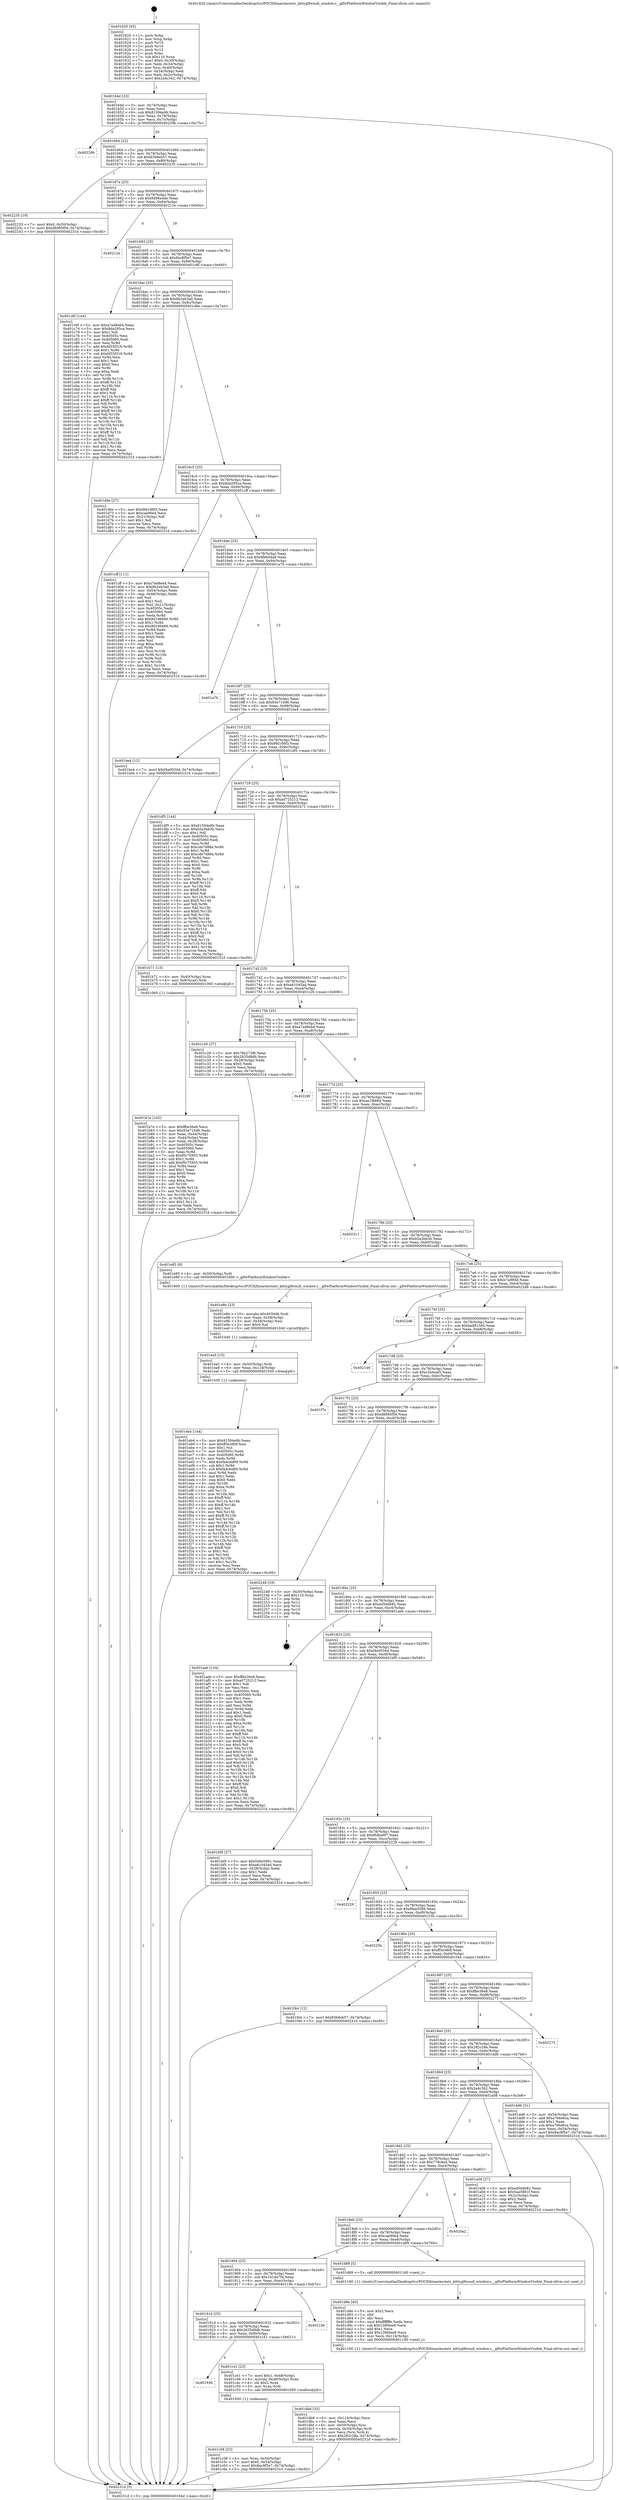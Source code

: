 digraph "0x401620" {
  label = "0x401620 (/mnt/c/Users/mathe/Desktop/tcc/POCII/binaries/extr_kittyglfwnull_window.c__glfwPlatformWindowVisible_Final-ollvm.out::main(0))"
  labelloc = "t"
  node[shape=record]

  Entry [label="",width=0.3,height=0.3,shape=circle,fillcolor=black,style=filled]
  "0x40164d" [label="{
     0x40164d [23]\l
     | [instrs]\l
     &nbsp;&nbsp;0x40164d \<+3\>: mov -0x74(%rbp),%eax\l
     &nbsp;&nbsp;0x401650 \<+2\>: mov %eax,%ecx\l
     &nbsp;&nbsp;0x401652 \<+6\>: sub $0x81594e9b,%ecx\l
     &nbsp;&nbsp;0x401658 \<+3\>: mov %eax,-0x78(%rbp)\l
     &nbsp;&nbsp;0x40165b \<+3\>: mov %ecx,-0x7c(%rbp)\l
     &nbsp;&nbsp;0x40165e \<+6\>: je 000000000040229b \<main+0xc7b\>\l
  }"]
  "0x40229b" [label="{
     0x40229b\l
  }", style=dashed]
  "0x401664" [label="{
     0x401664 [22]\l
     | [instrs]\l
     &nbsp;&nbsp;0x401664 \<+5\>: jmp 0000000000401669 \<main+0x49\>\l
     &nbsp;&nbsp;0x401669 \<+3\>: mov -0x78(%rbp),%eax\l
     &nbsp;&nbsp;0x40166c \<+5\>: sub $0x83b8eb57,%eax\l
     &nbsp;&nbsp;0x401671 \<+3\>: mov %eax,-0x80(%rbp)\l
     &nbsp;&nbsp;0x401674 \<+6\>: je 0000000000402235 \<main+0xc15\>\l
  }"]
  Exit [label="",width=0.3,height=0.3,shape=circle,fillcolor=black,style=filled,peripheries=2]
  "0x402235" [label="{
     0x402235 [19]\l
     | [instrs]\l
     &nbsp;&nbsp;0x402235 \<+7\>: movl $0x0,-0x30(%rbp)\l
     &nbsp;&nbsp;0x40223c \<+7\>: movl $0xd8085f56,-0x74(%rbp)\l
     &nbsp;&nbsp;0x402243 \<+5\>: jmp 000000000040231d \<main+0xcfd\>\l
  }"]
  "0x40167a" [label="{
     0x40167a [25]\l
     | [instrs]\l
     &nbsp;&nbsp;0x40167a \<+5\>: jmp 000000000040167f \<main+0x5f\>\l
     &nbsp;&nbsp;0x40167f \<+3\>: mov -0x78(%rbp),%eax\l
     &nbsp;&nbsp;0x401682 \<+5\>: sub $0x8498a4de,%eax\l
     &nbsp;&nbsp;0x401687 \<+6\>: mov %eax,-0x84(%rbp)\l
     &nbsp;&nbsp;0x40168d \<+6\>: je 000000000040212e \<main+0xb0e\>\l
  }"]
  "0x401eb4" [label="{
     0x401eb4 [144]\l
     | [instrs]\l
     &nbsp;&nbsp;0x401eb4 \<+5\>: mov $0x81594e9b,%eax\l
     &nbsp;&nbsp;0x401eb9 \<+5\>: mov $0xff3e380f,%esi\l
     &nbsp;&nbsp;0x401ebe \<+2\>: mov $0x1,%cl\l
     &nbsp;&nbsp;0x401ec0 \<+7\>: mov 0x40505c,%edx\l
     &nbsp;&nbsp;0x401ec7 \<+8\>: mov 0x405060,%r8d\l
     &nbsp;&nbsp;0x401ecf \<+3\>: mov %edx,%r9d\l
     &nbsp;&nbsp;0x401ed2 \<+7\>: add $0xfa4c6d69,%r9d\l
     &nbsp;&nbsp;0x401ed9 \<+4\>: sub $0x1,%r9d\l
     &nbsp;&nbsp;0x401edd \<+7\>: sub $0xfa4c6d69,%r9d\l
     &nbsp;&nbsp;0x401ee4 \<+4\>: imul %r9d,%edx\l
     &nbsp;&nbsp;0x401ee8 \<+3\>: and $0x1,%edx\l
     &nbsp;&nbsp;0x401eeb \<+3\>: cmp $0x0,%edx\l
     &nbsp;&nbsp;0x401eee \<+4\>: sete %r10b\l
     &nbsp;&nbsp;0x401ef2 \<+4\>: cmp $0xa,%r8d\l
     &nbsp;&nbsp;0x401ef6 \<+4\>: setl %r11b\l
     &nbsp;&nbsp;0x401efa \<+3\>: mov %r10b,%bl\l
     &nbsp;&nbsp;0x401efd \<+3\>: xor $0xff,%bl\l
     &nbsp;&nbsp;0x401f00 \<+3\>: mov %r11b,%r14b\l
     &nbsp;&nbsp;0x401f03 \<+4\>: xor $0xff,%r14b\l
     &nbsp;&nbsp;0x401f07 \<+3\>: xor $0x1,%cl\l
     &nbsp;&nbsp;0x401f0a \<+3\>: mov %bl,%r15b\l
     &nbsp;&nbsp;0x401f0d \<+4\>: and $0xff,%r15b\l
     &nbsp;&nbsp;0x401f11 \<+3\>: and %cl,%r10b\l
     &nbsp;&nbsp;0x401f14 \<+3\>: mov %r14b,%r12b\l
     &nbsp;&nbsp;0x401f17 \<+4\>: and $0xff,%r12b\l
     &nbsp;&nbsp;0x401f1b \<+3\>: and %cl,%r11b\l
     &nbsp;&nbsp;0x401f1e \<+3\>: or %r10b,%r15b\l
     &nbsp;&nbsp;0x401f21 \<+3\>: or %r11b,%r12b\l
     &nbsp;&nbsp;0x401f24 \<+3\>: xor %r12b,%r15b\l
     &nbsp;&nbsp;0x401f27 \<+3\>: or %r14b,%bl\l
     &nbsp;&nbsp;0x401f2a \<+3\>: xor $0xff,%bl\l
     &nbsp;&nbsp;0x401f2d \<+3\>: or $0x1,%cl\l
     &nbsp;&nbsp;0x401f30 \<+2\>: and %cl,%bl\l
     &nbsp;&nbsp;0x401f32 \<+3\>: or %bl,%r15b\l
     &nbsp;&nbsp;0x401f35 \<+4\>: test $0x1,%r15b\l
     &nbsp;&nbsp;0x401f39 \<+3\>: cmovne %esi,%eax\l
     &nbsp;&nbsp;0x401f3c \<+3\>: mov %eax,-0x74(%rbp)\l
     &nbsp;&nbsp;0x401f3f \<+5\>: jmp 000000000040231d \<main+0xcfd\>\l
  }"]
  "0x40212e" [label="{
     0x40212e\l
  }", style=dashed]
  "0x401693" [label="{
     0x401693 [25]\l
     | [instrs]\l
     &nbsp;&nbsp;0x401693 \<+5\>: jmp 0000000000401698 \<main+0x78\>\l
     &nbsp;&nbsp;0x401698 \<+3\>: mov -0x78(%rbp),%eax\l
     &nbsp;&nbsp;0x40169b \<+5\>: sub $0x8ac8f5e7,%eax\l
     &nbsp;&nbsp;0x4016a0 \<+6\>: mov %eax,-0x88(%rbp)\l
     &nbsp;&nbsp;0x4016a6 \<+6\>: je 0000000000401c6f \<main+0x64f\>\l
  }"]
  "0x401ea5" [label="{
     0x401ea5 [15]\l
     | [instrs]\l
     &nbsp;&nbsp;0x401ea5 \<+4\>: mov -0x50(%rbp),%rdi\l
     &nbsp;&nbsp;0x401ea9 \<+6\>: mov %eax,-0x118(%rbp)\l
     &nbsp;&nbsp;0x401eaf \<+5\>: call 0000000000401030 \<free@plt\>\l
     | [calls]\l
     &nbsp;&nbsp;0x401030 \{1\} (unknown)\l
  }"]
  "0x401c6f" [label="{
     0x401c6f [144]\l
     | [instrs]\l
     &nbsp;&nbsp;0x401c6f \<+5\>: mov $0xa7ed8eb4,%eax\l
     &nbsp;&nbsp;0x401c74 \<+5\>: mov $0x8da295ca,%ecx\l
     &nbsp;&nbsp;0x401c79 \<+2\>: mov $0x1,%dl\l
     &nbsp;&nbsp;0x401c7b \<+7\>: mov 0x40505c,%esi\l
     &nbsp;&nbsp;0x401c82 \<+7\>: mov 0x405060,%edi\l
     &nbsp;&nbsp;0x401c89 \<+3\>: mov %esi,%r8d\l
     &nbsp;&nbsp;0x401c8c \<+7\>: add $0xfd55f316,%r8d\l
     &nbsp;&nbsp;0x401c93 \<+4\>: sub $0x1,%r8d\l
     &nbsp;&nbsp;0x401c97 \<+7\>: sub $0xfd55f316,%r8d\l
     &nbsp;&nbsp;0x401c9e \<+4\>: imul %r8d,%esi\l
     &nbsp;&nbsp;0x401ca2 \<+3\>: and $0x1,%esi\l
     &nbsp;&nbsp;0x401ca5 \<+3\>: cmp $0x0,%esi\l
     &nbsp;&nbsp;0x401ca8 \<+4\>: sete %r9b\l
     &nbsp;&nbsp;0x401cac \<+3\>: cmp $0xa,%edi\l
     &nbsp;&nbsp;0x401caf \<+4\>: setl %r10b\l
     &nbsp;&nbsp;0x401cb3 \<+3\>: mov %r9b,%r11b\l
     &nbsp;&nbsp;0x401cb6 \<+4\>: xor $0xff,%r11b\l
     &nbsp;&nbsp;0x401cba \<+3\>: mov %r10b,%bl\l
     &nbsp;&nbsp;0x401cbd \<+3\>: xor $0xff,%bl\l
     &nbsp;&nbsp;0x401cc0 \<+3\>: xor $0x1,%dl\l
     &nbsp;&nbsp;0x401cc3 \<+3\>: mov %r11b,%r14b\l
     &nbsp;&nbsp;0x401cc6 \<+4\>: and $0xff,%r14b\l
     &nbsp;&nbsp;0x401cca \<+3\>: and %dl,%r9b\l
     &nbsp;&nbsp;0x401ccd \<+3\>: mov %bl,%r15b\l
     &nbsp;&nbsp;0x401cd0 \<+4\>: and $0xff,%r15b\l
     &nbsp;&nbsp;0x401cd4 \<+3\>: and %dl,%r10b\l
     &nbsp;&nbsp;0x401cd7 \<+3\>: or %r9b,%r14b\l
     &nbsp;&nbsp;0x401cda \<+3\>: or %r10b,%r15b\l
     &nbsp;&nbsp;0x401cdd \<+3\>: xor %r15b,%r14b\l
     &nbsp;&nbsp;0x401ce0 \<+3\>: or %bl,%r11b\l
     &nbsp;&nbsp;0x401ce3 \<+4\>: xor $0xff,%r11b\l
     &nbsp;&nbsp;0x401ce7 \<+3\>: or $0x1,%dl\l
     &nbsp;&nbsp;0x401cea \<+3\>: and %dl,%r11b\l
     &nbsp;&nbsp;0x401ced \<+3\>: or %r11b,%r14b\l
     &nbsp;&nbsp;0x401cf0 \<+4\>: test $0x1,%r14b\l
     &nbsp;&nbsp;0x401cf4 \<+3\>: cmovne %ecx,%eax\l
     &nbsp;&nbsp;0x401cf7 \<+3\>: mov %eax,-0x74(%rbp)\l
     &nbsp;&nbsp;0x401cfa \<+5\>: jmp 000000000040231d \<main+0xcfd\>\l
  }"]
  "0x4016ac" [label="{
     0x4016ac [25]\l
     | [instrs]\l
     &nbsp;&nbsp;0x4016ac \<+5\>: jmp 00000000004016b1 \<main+0x91\>\l
     &nbsp;&nbsp;0x4016b1 \<+3\>: mov -0x78(%rbp),%eax\l
     &nbsp;&nbsp;0x4016b4 \<+5\>: sub $0x8b2eb3a0,%eax\l
     &nbsp;&nbsp;0x4016b9 \<+6\>: mov %eax,-0x8c(%rbp)\l
     &nbsp;&nbsp;0x4016bf \<+6\>: je 0000000000401d6e \<main+0x74e\>\l
  }"]
  "0x401e8e" [label="{
     0x401e8e [23]\l
     | [instrs]\l
     &nbsp;&nbsp;0x401e8e \<+10\>: movabs $0x4030d6,%rdi\l
     &nbsp;&nbsp;0x401e98 \<+3\>: mov %eax,-0x58(%rbp)\l
     &nbsp;&nbsp;0x401e9b \<+3\>: mov -0x58(%rbp),%esi\l
     &nbsp;&nbsp;0x401e9e \<+2\>: mov $0x0,%al\l
     &nbsp;&nbsp;0x401ea0 \<+5\>: call 0000000000401040 \<printf@plt\>\l
     | [calls]\l
     &nbsp;&nbsp;0x401040 \{1\} (unknown)\l
  }"]
  "0x401d6e" [label="{
     0x401d6e [27]\l
     | [instrs]\l
     &nbsp;&nbsp;0x401d6e \<+5\>: mov $0x9fd189f3,%eax\l
     &nbsp;&nbsp;0x401d73 \<+5\>: mov $0xcae90e4,%ecx\l
     &nbsp;&nbsp;0x401d78 \<+3\>: mov -0x21(%rbp),%dl\l
     &nbsp;&nbsp;0x401d7b \<+3\>: test $0x1,%dl\l
     &nbsp;&nbsp;0x401d7e \<+3\>: cmovne %ecx,%eax\l
     &nbsp;&nbsp;0x401d81 \<+3\>: mov %eax,-0x74(%rbp)\l
     &nbsp;&nbsp;0x401d84 \<+5\>: jmp 000000000040231d \<main+0xcfd\>\l
  }"]
  "0x4016c5" [label="{
     0x4016c5 [25]\l
     | [instrs]\l
     &nbsp;&nbsp;0x4016c5 \<+5\>: jmp 00000000004016ca \<main+0xaa\>\l
     &nbsp;&nbsp;0x4016ca \<+3\>: mov -0x78(%rbp),%eax\l
     &nbsp;&nbsp;0x4016cd \<+5\>: sub $0x8da295ca,%eax\l
     &nbsp;&nbsp;0x4016d2 \<+6\>: mov %eax,-0x90(%rbp)\l
     &nbsp;&nbsp;0x4016d8 \<+6\>: je 0000000000401cff \<main+0x6df\>\l
  }"]
  "0x401db6" [label="{
     0x401db6 [32]\l
     | [instrs]\l
     &nbsp;&nbsp;0x401db6 \<+6\>: mov -0x114(%rbp),%ecx\l
     &nbsp;&nbsp;0x401dbc \<+3\>: imul %eax,%ecx\l
     &nbsp;&nbsp;0x401dbf \<+4\>: mov -0x50(%rbp),%rsi\l
     &nbsp;&nbsp;0x401dc3 \<+4\>: movslq -0x54(%rbp),%rdi\l
     &nbsp;&nbsp;0x401dc7 \<+3\>: mov %ecx,(%rsi,%rdi,4)\l
     &nbsp;&nbsp;0x401dca \<+7\>: movl $0x282c28e,-0x74(%rbp)\l
     &nbsp;&nbsp;0x401dd1 \<+5\>: jmp 000000000040231d \<main+0xcfd\>\l
  }"]
  "0x401cff" [label="{
     0x401cff [111]\l
     | [instrs]\l
     &nbsp;&nbsp;0x401cff \<+5\>: mov $0xa7ed8eb4,%eax\l
     &nbsp;&nbsp;0x401d04 \<+5\>: mov $0x8b2eb3a0,%ecx\l
     &nbsp;&nbsp;0x401d09 \<+3\>: mov -0x54(%rbp),%edx\l
     &nbsp;&nbsp;0x401d0c \<+3\>: cmp -0x48(%rbp),%edx\l
     &nbsp;&nbsp;0x401d0f \<+4\>: setl %sil\l
     &nbsp;&nbsp;0x401d13 \<+4\>: and $0x1,%sil\l
     &nbsp;&nbsp;0x401d17 \<+4\>: mov %sil,-0x21(%rbp)\l
     &nbsp;&nbsp;0x401d1b \<+7\>: mov 0x40505c,%edx\l
     &nbsp;&nbsp;0x401d22 \<+7\>: mov 0x405060,%edi\l
     &nbsp;&nbsp;0x401d29 \<+3\>: mov %edx,%r8d\l
     &nbsp;&nbsp;0x401d2c \<+7\>: add $0x9d196666,%r8d\l
     &nbsp;&nbsp;0x401d33 \<+4\>: sub $0x1,%r8d\l
     &nbsp;&nbsp;0x401d37 \<+7\>: sub $0x9d196666,%r8d\l
     &nbsp;&nbsp;0x401d3e \<+4\>: imul %r8d,%edx\l
     &nbsp;&nbsp;0x401d42 \<+3\>: and $0x1,%edx\l
     &nbsp;&nbsp;0x401d45 \<+3\>: cmp $0x0,%edx\l
     &nbsp;&nbsp;0x401d48 \<+4\>: sete %sil\l
     &nbsp;&nbsp;0x401d4c \<+3\>: cmp $0xa,%edi\l
     &nbsp;&nbsp;0x401d4f \<+4\>: setl %r9b\l
     &nbsp;&nbsp;0x401d53 \<+3\>: mov %sil,%r10b\l
     &nbsp;&nbsp;0x401d56 \<+3\>: and %r9b,%r10b\l
     &nbsp;&nbsp;0x401d59 \<+3\>: xor %r9b,%sil\l
     &nbsp;&nbsp;0x401d5c \<+3\>: or %sil,%r10b\l
     &nbsp;&nbsp;0x401d5f \<+4\>: test $0x1,%r10b\l
     &nbsp;&nbsp;0x401d63 \<+3\>: cmovne %ecx,%eax\l
     &nbsp;&nbsp;0x401d66 \<+3\>: mov %eax,-0x74(%rbp)\l
     &nbsp;&nbsp;0x401d69 \<+5\>: jmp 000000000040231d \<main+0xcfd\>\l
  }"]
  "0x4016de" [label="{
     0x4016de [25]\l
     | [instrs]\l
     &nbsp;&nbsp;0x4016de \<+5\>: jmp 00000000004016e3 \<main+0xc3\>\l
     &nbsp;&nbsp;0x4016e3 \<+3\>: mov -0x78(%rbp),%eax\l
     &nbsp;&nbsp;0x4016e6 \<+5\>: sub $0x8fb6d4a9,%eax\l
     &nbsp;&nbsp;0x4016eb \<+6\>: mov %eax,-0x94(%rbp)\l
     &nbsp;&nbsp;0x4016f1 \<+6\>: je 0000000000401a7b \<main+0x45b\>\l
  }"]
  "0x401d8e" [label="{
     0x401d8e [40]\l
     | [instrs]\l
     &nbsp;&nbsp;0x401d8e \<+5\>: mov $0x2,%ecx\l
     &nbsp;&nbsp;0x401d93 \<+1\>: cltd\l
     &nbsp;&nbsp;0x401d94 \<+2\>: idiv %ecx\l
     &nbsp;&nbsp;0x401d96 \<+6\>: imul $0xfffffffe,%edx,%ecx\l
     &nbsp;&nbsp;0x401d9c \<+6\>: sub $0x138f4ee9,%ecx\l
     &nbsp;&nbsp;0x401da2 \<+3\>: add $0x1,%ecx\l
     &nbsp;&nbsp;0x401da5 \<+6\>: add $0x138f4ee9,%ecx\l
     &nbsp;&nbsp;0x401dab \<+6\>: mov %ecx,-0x114(%rbp)\l
     &nbsp;&nbsp;0x401db1 \<+5\>: call 0000000000401160 \<next_i\>\l
     | [calls]\l
     &nbsp;&nbsp;0x401160 \{1\} (/mnt/c/Users/mathe/Desktop/tcc/POCII/binaries/extr_kittyglfwnull_window.c__glfwPlatformWindowVisible_Final-ollvm.out::next_i)\l
  }"]
  "0x401a7b" [label="{
     0x401a7b\l
  }", style=dashed]
  "0x4016f7" [label="{
     0x4016f7 [25]\l
     | [instrs]\l
     &nbsp;&nbsp;0x4016f7 \<+5\>: jmp 00000000004016fc \<main+0xdc\>\l
     &nbsp;&nbsp;0x4016fc \<+3\>: mov -0x78(%rbp),%eax\l
     &nbsp;&nbsp;0x4016ff \<+5\>: sub $0x93e710d6,%eax\l
     &nbsp;&nbsp;0x401704 \<+6\>: mov %eax,-0x98(%rbp)\l
     &nbsp;&nbsp;0x40170a \<+6\>: je 0000000000401be4 \<main+0x5c4\>\l
  }"]
  "0x401c58" [label="{
     0x401c58 [23]\l
     | [instrs]\l
     &nbsp;&nbsp;0x401c58 \<+4\>: mov %rax,-0x50(%rbp)\l
     &nbsp;&nbsp;0x401c5c \<+7\>: movl $0x0,-0x54(%rbp)\l
     &nbsp;&nbsp;0x401c63 \<+7\>: movl $0x8ac8f5e7,-0x74(%rbp)\l
     &nbsp;&nbsp;0x401c6a \<+5\>: jmp 000000000040231d \<main+0xcfd\>\l
  }"]
  "0x401be4" [label="{
     0x401be4 [12]\l
     | [instrs]\l
     &nbsp;&nbsp;0x401be4 \<+7\>: movl $0xf4a0034d,-0x74(%rbp)\l
     &nbsp;&nbsp;0x401beb \<+5\>: jmp 000000000040231d \<main+0xcfd\>\l
  }"]
  "0x401710" [label="{
     0x401710 [25]\l
     | [instrs]\l
     &nbsp;&nbsp;0x401710 \<+5\>: jmp 0000000000401715 \<main+0xf5\>\l
     &nbsp;&nbsp;0x401715 \<+3\>: mov -0x78(%rbp),%eax\l
     &nbsp;&nbsp;0x401718 \<+5\>: sub $0x9fd189f3,%eax\l
     &nbsp;&nbsp;0x40171d \<+6\>: mov %eax,-0x9c(%rbp)\l
     &nbsp;&nbsp;0x401723 \<+6\>: je 0000000000401df5 \<main+0x7d5\>\l
  }"]
  "0x401936" [label="{
     0x401936\l
  }", style=dashed]
  "0x401df5" [label="{
     0x401df5 [144]\l
     | [instrs]\l
     &nbsp;&nbsp;0x401df5 \<+5\>: mov $0x81594e9b,%eax\l
     &nbsp;&nbsp;0x401dfa \<+5\>: mov $0xb5a3bb3b,%ecx\l
     &nbsp;&nbsp;0x401dff \<+2\>: mov $0x1,%dl\l
     &nbsp;&nbsp;0x401e01 \<+7\>: mov 0x40505c,%esi\l
     &nbsp;&nbsp;0x401e08 \<+7\>: mov 0x405060,%edi\l
     &nbsp;&nbsp;0x401e0f \<+3\>: mov %esi,%r8d\l
     &nbsp;&nbsp;0x401e12 \<+7\>: sub $0xcde7d88a,%r8d\l
     &nbsp;&nbsp;0x401e19 \<+4\>: sub $0x1,%r8d\l
     &nbsp;&nbsp;0x401e1d \<+7\>: add $0xcde7d88a,%r8d\l
     &nbsp;&nbsp;0x401e24 \<+4\>: imul %r8d,%esi\l
     &nbsp;&nbsp;0x401e28 \<+3\>: and $0x1,%esi\l
     &nbsp;&nbsp;0x401e2b \<+3\>: cmp $0x0,%esi\l
     &nbsp;&nbsp;0x401e2e \<+4\>: sete %r9b\l
     &nbsp;&nbsp;0x401e32 \<+3\>: cmp $0xa,%edi\l
     &nbsp;&nbsp;0x401e35 \<+4\>: setl %r10b\l
     &nbsp;&nbsp;0x401e39 \<+3\>: mov %r9b,%r11b\l
     &nbsp;&nbsp;0x401e3c \<+4\>: xor $0xff,%r11b\l
     &nbsp;&nbsp;0x401e40 \<+3\>: mov %r10b,%bl\l
     &nbsp;&nbsp;0x401e43 \<+3\>: xor $0xff,%bl\l
     &nbsp;&nbsp;0x401e46 \<+3\>: xor $0x0,%dl\l
     &nbsp;&nbsp;0x401e49 \<+3\>: mov %r11b,%r14b\l
     &nbsp;&nbsp;0x401e4c \<+4\>: and $0x0,%r14b\l
     &nbsp;&nbsp;0x401e50 \<+3\>: and %dl,%r9b\l
     &nbsp;&nbsp;0x401e53 \<+3\>: mov %bl,%r15b\l
     &nbsp;&nbsp;0x401e56 \<+4\>: and $0x0,%r15b\l
     &nbsp;&nbsp;0x401e5a \<+3\>: and %dl,%r10b\l
     &nbsp;&nbsp;0x401e5d \<+3\>: or %r9b,%r14b\l
     &nbsp;&nbsp;0x401e60 \<+3\>: or %r10b,%r15b\l
     &nbsp;&nbsp;0x401e63 \<+3\>: xor %r15b,%r14b\l
     &nbsp;&nbsp;0x401e66 \<+3\>: or %bl,%r11b\l
     &nbsp;&nbsp;0x401e69 \<+4\>: xor $0xff,%r11b\l
     &nbsp;&nbsp;0x401e6d \<+3\>: or $0x0,%dl\l
     &nbsp;&nbsp;0x401e70 \<+3\>: and %dl,%r11b\l
     &nbsp;&nbsp;0x401e73 \<+3\>: or %r11b,%r14b\l
     &nbsp;&nbsp;0x401e76 \<+4\>: test $0x1,%r14b\l
     &nbsp;&nbsp;0x401e7a \<+3\>: cmovne %ecx,%eax\l
     &nbsp;&nbsp;0x401e7d \<+3\>: mov %eax,-0x74(%rbp)\l
     &nbsp;&nbsp;0x401e80 \<+5\>: jmp 000000000040231d \<main+0xcfd\>\l
  }"]
  "0x401729" [label="{
     0x401729 [25]\l
     | [instrs]\l
     &nbsp;&nbsp;0x401729 \<+5\>: jmp 000000000040172e \<main+0x10e\>\l
     &nbsp;&nbsp;0x40172e \<+3\>: mov -0x78(%rbp),%eax\l
     &nbsp;&nbsp;0x401731 \<+5\>: sub $0xa0725212,%eax\l
     &nbsp;&nbsp;0x401736 \<+6\>: mov %eax,-0xa0(%rbp)\l
     &nbsp;&nbsp;0x40173c \<+6\>: je 0000000000401b71 \<main+0x551\>\l
  }"]
  "0x401c41" [label="{
     0x401c41 [23]\l
     | [instrs]\l
     &nbsp;&nbsp;0x401c41 \<+7\>: movl $0x1,-0x48(%rbp)\l
     &nbsp;&nbsp;0x401c48 \<+4\>: movslq -0x48(%rbp),%rax\l
     &nbsp;&nbsp;0x401c4c \<+4\>: shl $0x2,%rax\l
     &nbsp;&nbsp;0x401c50 \<+3\>: mov %rax,%rdi\l
     &nbsp;&nbsp;0x401c53 \<+5\>: call 0000000000401050 \<malloc@plt\>\l
     | [calls]\l
     &nbsp;&nbsp;0x401050 \{1\} (unknown)\l
  }"]
  "0x401b71" [label="{
     0x401b71 [13]\l
     | [instrs]\l
     &nbsp;&nbsp;0x401b71 \<+4\>: mov -0x40(%rbp),%rax\l
     &nbsp;&nbsp;0x401b75 \<+4\>: mov 0x8(%rax),%rdi\l
     &nbsp;&nbsp;0x401b79 \<+5\>: call 0000000000401060 \<atoi@plt\>\l
     | [calls]\l
     &nbsp;&nbsp;0x401060 \{1\} (unknown)\l
  }"]
  "0x401742" [label="{
     0x401742 [25]\l
     | [instrs]\l
     &nbsp;&nbsp;0x401742 \<+5\>: jmp 0000000000401747 \<main+0x127\>\l
     &nbsp;&nbsp;0x401747 \<+3\>: mov -0x78(%rbp),%eax\l
     &nbsp;&nbsp;0x40174a \<+5\>: sub $0xa61045ad,%eax\l
     &nbsp;&nbsp;0x40174f \<+6\>: mov %eax,-0xa4(%rbp)\l
     &nbsp;&nbsp;0x401755 \<+6\>: je 0000000000401c26 \<main+0x606\>\l
  }"]
  "0x40191d" [label="{
     0x40191d [25]\l
     | [instrs]\l
     &nbsp;&nbsp;0x40191d \<+5\>: jmp 0000000000401922 \<main+0x302\>\l
     &nbsp;&nbsp;0x401922 \<+3\>: mov -0x78(%rbp),%eax\l
     &nbsp;&nbsp;0x401925 \<+5\>: sub $0x2835d8db,%eax\l
     &nbsp;&nbsp;0x40192a \<+6\>: mov %eax,-0xf0(%rbp)\l
     &nbsp;&nbsp;0x401930 \<+6\>: je 0000000000401c41 \<main+0x621\>\l
  }"]
  "0x401c26" [label="{
     0x401c26 [27]\l
     | [instrs]\l
     &nbsp;&nbsp;0x401c26 \<+5\>: mov $0x78b273f6,%eax\l
     &nbsp;&nbsp;0x401c2b \<+5\>: mov $0x2835d8db,%ecx\l
     &nbsp;&nbsp;0x401c30 \<+3\>: mov -0x28(%rbp),%edx\l
     &nbsp;&nbsp;0x401c33 \<+3\>: cmp $0x0,%edx\l
     &nbsp;&nbsp;0x401c36 \<+3\>: cmove %ecx,%eax\l
     &nbsp;&nbsp;0x401c39 \<+3\>: mov %eax,-0x74(%rbp)\l
     &nbsp;&nbsp;0x401c3c \<+5\>: jmp 000000000040231d \<main+0xcfd\>\l
  }"]
  "0x40175b" [label="{
     0x40175b [25]\l
     | [instrs]\l
     &nbsp;&nbsp;0x40175b \<+5\>: jmp 0000000000401760 \<main+0x140\>\l
     &nbsp;&nbsp;0x401760 \<+3\>: mov -0x78(%rbp),%eax\l
     &nbsp;&nbsp;0x401763 \<+5\>: sub $0xa7ed8eb4,%eax\l
     &nbsp;&nbsp;0x401768 \<+6\>: mov %eax,-0xa8(%rbp)\l
     &nbsp;&nbsp;0x40176e \<+6\>: je 000000000040228f \<main+0xc6f\>\l
  }"]
  "0x40219e" [label="{
     0x40219e\l
  }", style=dashed]
  "0x40228f" [label="{
     0x40228f\l
  }", style=dashed]
  "0x401774" [label="{
     0x401774 [25]\l
     | [instrs]\l
     &nbsp;&nbsp;0x401774 \<+5\>: jmp 0000000000401779 \<main+0x159\>\l
     &nbsp;&nbsp;0x401779 \<+3\>: mov -0x78(%rbp),%eax\l
     &nbsp;&nbsp;0x40177c \<+5\>: sub $0xae1f8664,%eax\l
     &nbsp;&nbsp;0x401781 \<+6\>: mov %eax,-0xac(%rbp)\l
     &nbsp;&nbsp;0x401787 \<+6\>: je 0000000000402311 \<main+0xcf1\>\l
  }"]
  "0x401904" [label="{
     0x401904 [25]\l
     | [instrs]\l
     &nbsp;&nbsp;0x401904 \<+5\>: jmp 0000000000401909 \<main+0x2e9\>\l
     &nbsp;&nbsp;0x401909 \<+3\>: mov -0x78(%rbp),%eax\l
     &nbsp;&nbsp;0x40190c \<+5\>: sub $0x1b1de7f4,%eax\l
     &nbsp;&nbsp;0x401911 \<+6\>: mov %eax,-0xec(%rbp)\l
     &nbsp;&nbsp;0x401917 \<+6\>: je 000000000040219e \<main+0xb7e\>\l
  }"]
  "0x402311" [label="{
     0x402311\l
  }", style=dashed]
  "0x40178d" [label="{
     0x40178d [25]\l
     | [instrs]\l
     &nbsp;&nbsp;0x40178d \<+5\>: jmp 0000000000401792 \<main+0x172\>\l
     &nbsp;&nbsp;0x401792 \<+3\>: mov -0x78(%rbp),%eax\l
     &nbsp;&nbsp;0x401795 \<+5\>: sub $0xb5a3bb3b,%eax\l
     &nbsp;&nbsp;0x40179a \<+6\>: mov %eax,-0xb0(%rbp)\l
     &nbsp;&nbsp;0x4017a0 \<+6\>: je 0000000000401e85 \<main+0x865\>\l
  }"]
  "0x401d89" [label="{
     0x401d89 [5]\l
     | [instrs]\l
     &nbsp;&nbsp;0x401d89 \<+5\>: call 0000000000401160 \<next_i\>\l
     | [calls]\l
     &nbsp;&nbsp;0x401160 \{1\} (/mnt/c/Users/mathe/Desktop/tcc/POCII/binaries/extr_kittyglfwnull_window.c__glfwPlatformWindowVisible_Final-ollvm.out::next_i)\l
  }"]
  "0x401e85" [label="{
     0x401e85 [9]\l
     | [instrs]\l
     &nbsp;&nbsp;0x401e85 \<+4\>: mov -0x50(%rbp),%rdi\l
     &nbsp;&nbsp;0x401e89 \<+5\>: call 0000000000401600 \<_glfwPlatformWindowVisible\>\l
     | [calls]\l
     &nbsp;&nbsp;0x401600 \{1\} (/mnt/c/Users/mathe/Desktop/tcc/POCII/binaries/extr_kittyglfwnull_window.c__glfwPlatformWindowVisible_Final-ollvm.out::_glfwPlatformWindowVisible)\l
  }"]
  "0x4017a6" [label="{
     0x4017a6 [25]\l
     | [instrs]\l
     &nbsp;&nbsp;0x4017a6 \<+5\>: jmp 00000000004017ab \<main+0x18b\>\l
     &nbsp;&nbsp;0x4017ab \<+3\>: mov -0x78(%rbp),%eax\l
     &nbsp;&nbsp;0x4017ae \<+5\>: sub $0xb7af9f4d,%eax\l
     &nbsp;&nbsp;0x4017b3 \<+6\>: mov %eax,-0xb4(%rbp)\l
     &nbsp;&nbsp;0x4017b9 \<+6\>: je 00000000004022d6 \<main+0xcb6\>\l
  }"]
  "0x4018eb" [label="{
     0x4018eb [25]\l
     | [instrs]\l
     &nbsp;&nbsp;0x4018eb \<+5\>: jmp 00000000004018f0 \<main+0x2d0\>\l
     &nbsp;&nbsp;0x4018f0 \<+3\>: mov -0x78(%rbp),%eax\l
     &nbsp;&nbsp;0x4018f3 \<+5\>: sub $0xcae90e4,%eax\l
     &nbsp;&nbsp;0x4018f8 \<+6\>: mov %eax,-0xe8(%rbp)\l
     &nbsp;&nbsp;0x4018fe \<+6\>: je 0000000000401d89 \<main+0x769\>\l
  }"]
  "0x4022d6" [label="{
     0x4022d6\l
  }", style=dashed]
  "0x4017bf" [label="{
     0x4017bf [25]\l
     | [instrs]\l
     &nbsp;&nbsp;0x4017bf \<+5\>: jmp 00000000004017c4 \<main+0x1a4\>\l
     &nbsp;&nbsp;0x4017c4 \<+3\>: mov -0x78(%rbp),%eax\l
     &nbsp;&nbsp;0x4017c7 \<+5\>: sub $0xba4813d4,%eax\l
     &nbsp;&nbsp;0x4017cc \<+6\>: mov %eax,-0xb8(%rbp)\l
     &nbsp;&nbsp;0x4017d2 \<+6\>: je 0000000000402146 \<main+0xb26\>\l
  }"]
  "0x4020a2" [label="{
     0x4020a2\l
  }", style=dashed]
  "0x402146" [label="{
     0x402146\l
  }", style=dashed]
  "0x4017d8" [label="{
     0x4017d8 [25]\l
     | [instrs]\l
     &nbsp;&nbsp;0x4017d8 \<+5\>: jmp 00000000004017dd \<main+0x1bd\>\l
     &nbsp;&nbsp;0x4017dd \<+3\>: mov -0x78(%rbp),%eax\l
     &nbsp;&nbsp;0x4017e0 \<+5\>: sub $0xc344eaf2,%eax\l
     &nbsp;&nbsp;0x4017e5 \<+6\>: mov %eax,-0xbc(%rbp)\l
     &nbsp;&nbsp;0x4017eb \<+6\>: je 0000000000401f7e \<main+0x95e\>\l
  }"]
  "0x401b7e" [label="{
     0x401b7e [102]\l
     | [instrs]\l
     &nbsp;&nbsp;0x401b7e \<+5\>: mov $0xffbe36e8,%ecx\l
     &nbsp;&nbsp;0x401b83 \<+5\>: mov $0x93e710d6,%edx\l
     &nbsp;&nbsp;0x401b88 \<+3\>: mov %eax,-0x44(%rbp)\l
     &nbsp;&nbsp;0x401b8b \<+3\>: mov -0x44(%rbp),%eax\l
     &nbsp;&nbsp;0x401b8e \<+3\>: mov %eax,-0x28(%rbp)\l
     &nbsp;&nbsp;0x401b91 \<+7\>: mov 0x40505c,%eax\l
     &nbsp;&nbsp;0x401b98 \<+7\>: mov 0x405060,%esi\l
     &nbsp;&nbsp;0x401b9f \<+3\>: mov %eax,%r8d\l
     &nbsp;&nbsp;0x401ba2 \<+7\>: sub $0xf0c75955,%r8d\l
     &nbsp;&nbsp;0x401ba9 \<+4\>: sub $0x1,%r8d\l
     &nbsp;&nbsp;0x401bad \<+7\>: add $0xf0c75955,%r8d\l
     &nbsp;&nbsp;0x401bb4 \<+4\>: imul %r8d,%eax\l
     &nbsp;&nbsp;0x401bb8 \<+3\>: and $0x1,%eax\l
     &nbsp;&nbsp;0x401bbb \<+3\>: cmp $0x0,%eax\l
     &nbsp;&nbsp;0x401bbe \<+4\>: sete %r9b\l
     &nbsp;&nbsp;0x401bc2 \<+3\>: cmp $0xa,%esi\l
     &nbsp;&nbsp;0x401bc5 \<+4\>: setl %r10b\l
     &nbsp;&nbsp;0x401bc9 \<+3\>: mov %r9b,%r11b\l
     &nbsp;&nbsp;0x401bcc \<+3\>: and %r10b,%r11b\l
     &nbsp;&nbsp;0x401bcf \<+3\>: xor %r10b,%r9b\l
     &nbsp;&nbsp;0x401bd2 \<+3\>: or %r9b,%r11b\l
     &nbsp;&nbsp;0x401bd5 \<+4\>: test $0x1,%r11b\l
     &nbsp;&nbsp;0x401bd9 \<+3\>: cmovne %edx,%ecx\l
     &nbsp;&nbsp;0x401bdc \<+3\>: mov %ecx,-0x74(%rbp)\l
     &nbsp;&nbsp;0x401bdf \<+5\>: jmp 000000000040231d \<main+0xcfd\>\l
  }"]
  "0x401f7e" [label="{
     0x401f7e\l
  }", style=dashed]
  "0x4017f1" [label="{
     0x4017f1 [25]\l
     | [instrs]\l
     &nbsp;&nbsp;0x4017f1 \<+5\>: jmp 00000000004017f6 \<main+0x1d6\>\l
     &nbsp;&nbsp;0x4017f6 \<+3\>: mov -0x78(%rbp),%eax\l
     &nbsp;&nbsp;0x4017f9 \<+5\>: sub $0xd8085f56,%eax\l
     &nbsp;&nbsp;0x4017fe \<+6\>: mov %eax,-0xc0(%rbp)\l
     &nbsp;&nbsp;0x401804 \<+6\>: je 0000000000402248 \<main+0xc28\>\l
  }"]
  "0x401620" [label="{
     0x401620 [45]\l
     | [instrs]\l
     &nbsp;&nbsp;0x401620 \<+1\>: push %rbp\l
     &nbsp;&nbsp;0x401621 \<+3\>: mov %rsp,%rbp\l
     &nbsp;&nbsp;0x401624 \<+2\>: push %r15\l
     &nbsp;&nbsp;0x401626 \<+2\>: push %r14\l
     &nbsp;&nbsp;0x401628 \<+2\>: push %r12\l
     &nbsp;&nbsp;0x40162a \<+1\>: push %rbx\l
     &nbsp;&nbsp;0x40162b \<+7\>: sub $0x110,%rsp\l
     &nbsp;&nbsp;0x401632 \<+7\>: movl $0x0,-0x30(%rbp)\l
     &nbsp;&nbsp;0x401639 \<+3\>: mov %edi,-0x34(%rbp)\l
     &nbsp;&nbsp;0x40163c \<+4\>: mov %rsi,-0x40(%rbp)\l
     &nbsp;&nbsp;0x401640 \<+3\>: mov -0x34(%rbp),%edi\l
     &nbsp;&nbsp;0x401643 \<+3\>: mov %edi,-0x2c(%rbp)\l
     &nbsp;&nbsp;0x401646 \<+7\>: movl $0x2a4c342,-0x74(%rbp)\l
  }"]
  "0x402248" [label="{
     0x402248 [19]\l
     | [instrs]\l
     &nbsp;&nbsp;0x402248 \<+3\>: mov -0x30(%rbp),%eax\l
     &nbsp;&nbsp;0x40224b \<+7\>: add $0x110,%rsp\l
     &nbsp;&nbsp;0x402252 \<+1\>: pop %rbx\l
     &nbsp;&nbsp;0x402253 \<+2\>: pop %r12\l
     &nbsp;&nbsp;0x402255 \<+2\>: pop %r14\l
     &nbsp;&nbsp;0x402257 \<+2\>: pop %r15\l
     &nbsp;&nbsp;0x402259 \<+1\>: pop %rbp\l
     &nbsp;&nbsp;0x40225a \<+1\>: ret\l
  }"]
  "0x40180a" [label="{
     0x40180a [25]\l
     | [instrs]\l
     &nbsp;&nbsp;0x40180a \<+5\>: jmp 000000000040180f \<main+0x1ef\>\l
     &nbsp;&nbsp;0x40180f \<+3\>: mov -0x78(%rbp),%eax\l
     &nbsp;&nbsp;0x401812 \<+5\>: sub $0xed5ddb82,%eax\l
     &nbsp;&nbsp;0x401817 \<+6\>: mov %eax,-0xc4(%rbp)\l
     &nbsp;&nbsp;0x40181d \<+6\>: je 0000000000401aeb \<main+0x4cb\>\l
  }"]
  "0x40231d" [label="{
     0x40231d [5]\l
     | [instrs]\l
     &nbsp;&nbsp;0x40231d \<+5\>: jmp 000000000040164d \<main+0x2d\>\l
  }"]
  "0x401aeb" [label="{
     0x401aeb [134]\l
     | [instrs]\l
     &nbsp;&nbsp;0x401aeb \<+5\>: mov $0xffbe36e8,%eax\l
     &nbsp;&nbsp;0x401af0 \<+5\>: mov $0xa0725212,%ecx\l
     &nbsp;&nbsp;0x401af5 \<+2\>: mov $0x1,%dl\l
     &nbsp;&nbsp;0x401af7 \<+2\>: xor %esi,%esi\l
     &nbsp;&nbsp;0x401af9 \<+7\>: mov 0x40505c,%edi\l
     &nbsp;&nbsp;0x401b00 \<+8\>: mov 0x405060,%r8d\l
     &nbsp;&nbsp;0x401b08 \<+3\>: sub $0x1,%esi\l
     &nbsp;&nbsp;0x401b0b \<+3\>: mov %edi,%r9d\l
     &nbsp;&nbsp;0x401b0e \<+3\>: add %esi,%r9d\l
     &nbsp;&nbsp;0x401b11 \<+4\>: imul %r9d,%edi\l
     &nbsp;&nbsp;0x401b15 \<+3\>: and $0x1,%edi\l
     &nbsp;&nbsp;0x401b18 \<+3\>: cmp $0x0,%edi\l
     &nbsp;&nbsp;0x401b1b \<+4\>: sete %r10b\l
     &nbsp;&nbsp;0x401b1f \<+4\>: cmp $0xa,%r8d\l
     &nbsp;&nbsp;0x401b23 \<+4\>: setl %r11b\l
     &nbsp;&nbsp;0x401b27 \<+3\>: mov %r10b,%bl\l
     &nbsp;&nbsp;0x401b2a \<+3\>: xor $0xff,%bl\l
     &nbsp;&nbsp;0x401b2d \<+3\>: mov %r11b,%r14b\l
     &nbsp;&nbsp;0x401b30 \<+4\>: xor $0xff,%r14b\l
     &nbsp;&nbsp;0x401b34 \<+3\>: xor $0x0,%dl\l
     &nbsp;&nbsp;0x401b37 \<+3\>: mov %bl,%r15b\l
     &nbsp;&nbsp;0x401b3a \<+4\>: and $0x0,%r15b\l
     &nbsp;&nbsp;0x401b3e \<+3\>: and %dl,%r10b\l
     &nbsp;&nbsp;0x401b41 \<+3\>: mov %r14b,%r12b\l
     &nbsp;&nbsp;0x401b44 \<+4\>: and $0x0,%r12b\l
     &nbsp;&nbsp;0x401b48 \<+3\>: and %dl,%r11b\l
     &nbsp;&nbsp;0x401b4b \<+3\>: or %r10b,%r15b\l
     &nbsp;&nbsp;0x401b4e \<+3\>: or %r11b,%r12b\l
     &nbsp;&nbsp;0x401b51 \<+3\>: xor %r12b,%r15b\l
     &nbsp;&nbsp;0x401b54 \<+3\>: or %r14b,%bl\l
     &nbsp;&nbsp;0x401b57 \<+3\>: xor $0xff,%bl\l
     &nbsp;&nbsp;0x401b5a \<+3\>: or $0x0,%dl\l
     &nbsp;&nbsp;0x401b5d \<+2\>: and %dl,%bl\l
     &nbsp;&nbsp;0x401b5f \<+3\>: or %bl,%r15b\l
     &nbsp;&nbsp;0x401b62 \<+4\>: test $0x1,%r15b\l
     &nbsp;&nbsp;0x401b66 \<+3\>: cmovne %ecx,%eax\l
     &nbsp;&nbsp;0x401b69 \<+3\>: mov %eax,-0x74(%rbp)\l
     &nbsp;&nbsp;0x401b6c \<+5\>: jmp 000000000040231d \<main+0xcfd\>\l
  }"]
  "0x401823" [label="{
     0x401823 [25]\l
     | [instrs]\l
     &nbsp;&nbsp;0x401823 \<+5\>: jmp 0000000000401828 \<main+0x208\>\l
     &nbsp;&nbsp;0x401828 \<+3\>: mov -0x78(%rbp),%eax\l
     &nbsp;&nbsp;0x40182b \<+5\>: sub $0xf4a0034d,%eax\l
     &nbsp;&nbsp;0x401830 \<+6\>: mov %eax,-0xc8(%rbp)\l
     &nbsp;&nbsp;0x401836 \<+6\>: je 0000000000401bf0 \<main+0x5d0\>\l
  }"]
  "0x4018d2" [label="{
     0x4018d2 [25]\l
     | [instrs]\l
     &nbsp;&nbsp;0x4018d2 \<+5\>: jmp 00000000004018d7 \<main+0x2b7\>\l
     &nbsp;&nbsp;0x4018d7 \<+3\>: mov -0x78(%rbp),%eax\l
     &nbsp;&nbsp;0x4018da \<+5\>: sub $0x778c8ed,%eax\l
     &nbsp;&nbsp;0x4018df \<+6\>: mov %eax,-0xe4(%rbp)\l
     &nbsp;&nbsp;0x4018e5 \<+6\>: je 00000000004020a2 \<main+0xa82\>\l
  }"]
  "0x401bf0" [label="{
     0x401bf0 [27]\l
     | [instrs]\l
     &nbsp;&nbsp;0x401bf0 \<+5\>: mov $0x506e5991,%eax\l
     &nbsp;&nbsp;0x401bf5 \<+5\>: mov $0xa61045ad,%ecx\l
     &nbsp;&nbsp;0x401bfa \<+3\>: mov -0x28(%rbp),%edx\l
     &nbsp;&nbsp;0x401bfd \<+3\>: cmp $0x1,%edx\l
     &nbsp;&nbsp;0x401c00 \<+3\>: cmovl %ecx,%eax\l
     &nbsp;&nbsp;0x401c03 \<+3\>: mov %eax,-0x74(%rbp)\l
     &nbsp;&nbsp;0x401c06 \<+5\>: jmp 000000000040231d \<main+0xcfd\>\l
  }"]
  "0x40183c" [label="{
     0x40183c [25]\l
     | [instrs]\l
     &nbsp;&nbsp;0x40183c \<+5\>: jmp 0000000000401841 \<main+0x221\>\l
     &nbsp;&nbsp;0x401841 \<+3\>: mov -0x78(%rbp),%eax\l
     &nbsp;&nbsp;0x401844 \<+5\>: sub $0xf6dbaf97,%eax\l
     &nbsp;&nbsp;0x401849 \<+6\>: mov %eax,-0xcc(%rbp)\l
     &nbsp;&nbsp;0x40184f \<+6\>: je 0000000000402229 \<main+0xc09\>\l
  }"]
  "0x401a08" [label="{
     0x401a08 [27]\l
     | [instrs]\l
     &nbsp;&nbsp;0x401a08 \<+5\>: mov $0xed5ddb82,%eax\l
     &nbsp;&nbsp;0x401a0d \<+5\>: mov $0x5aa3881f,%ecx\l
     &nbsp;&nbsp;0x401a12 \<+3\>: mov -0x2c(%rbp),%edx\l
     &nbsp;&nbsp;0x401a15 \<+3\>: cmp $0x2,%edx\l
     &nbsp;&nbsp;0x401a18 \<+3\>: cmovne %ecx,%eax\l
     &nbsp;&nbsp;0x401a1b \<+3\>: mov %eax,-0x74(%rbp)\l
     &nbsp;&nbsp;0x401a1e \<+5\>: jmp 000000000040231d \<main+0xcfd\>\l
  }"]
  "0x402229" [label="{
     0x402229\l
  }", style=dashed]
  "0x401855" [label="{
     0x401855 [25]\l
     | [instrs]\l
     &nbsp;&nbsp;0x401855 \<+5\>: jmp 000000000040185a \<main+0x23a\>\l
     &nbsp;&nbsp;0x40185a \<+3\>: mov -0x78(%rbp),%eax\l
     &nbsp;&nbsp;0x40185d \<+5\>: sub $0xf9ae3599,%eax\l
     &nbsp;&nbsp;0x401862 \<+6\>: mov %eax,-0xd0(%rbp)\l
     &nbsp;&nbsp;0x401868 \<+6\>: je 000000000040225b \<main+0xc3b\>\l
  }"]
  "0x4018b9" [label="{
     0x4018b9 [25]\l
     | [instrs]\l
     &nbsp;&nbsp;0x4018b9 \<+5\>: jmp 00000000004018be \<main+0x29e\>\l
     &nbsp;&nbsp;0x4018be \<+3\>: mov -0x78(%rbp),%eax\l
     &nbsp;&nbsp;0x4018c1 \<+5\>: sub $0x2a4c342,%eax\l
     &nbsp;&nbsp;0x4018c6 \<+6\>: mov %eax,-0xe0(%rbp)\l
     &nbsp;&nbsp;0x4018cc \<+6\>: je 0000000000401a08 \<main+0x3e8\>\l
  }"]
  "0x40225b" [label="{
     0x40225b\l
  }", style=dashed]
  "0x40186e" [label="{
     0x40186e [25]\l
     | [instrs]\l
     &nbsp;&nbsp;0x40186e \<+5\>: jmp 0000000000401873 \<main+0x253\>\l
     &nbsp;&nbsp;0x401873 \<+3\>: mov -0x78(%rbp),%eax\l
     &nbsp;&nbsp;0x401876 \<+5\>: sub $0xff3e380f,%eax\l
     &nbsp;&nbsp;0x40187b \<+6\>: mov %eax,-0xd4(%rbp)\l
     &nbsp;&nbsp;0x401881 \<+6\>: je 0000000000401f44 \<main+0x924\>\l
  }"]
  "0x401dd6" [label="{
     0x401dd6 [31]\l
     | [instrs]\l
     &nbsp;&nbsp;0x401dd6 \<+3\>: mov -0x54(%rbp),%eax\l
     &nbsp;&nbsp;0x401dd9 \<+5\>: add $0xa766e6ca,%eax\l
     &nbsp;&nbsp;0x401dde \<+3\>: add $0x1,%eax\l
     &nbsp;&nbsp;0x401de1 \<+5\>: sub $0xa766e6ca,%eax\l
     &nbsp;&nbsp;0x401de6 \<+3\>: mov %eax,-0x54(%rbp)\l
     &nbsp;&nbsp;0x401de9 \<+7\>: movl $0x8ac8f5e7,-0x74(%rbp)\l
     &nbsp;&nbsp;0x401df0 \<+5\>: jmp 000000000040231d \<main+0xcfd\>\l
  }"]
  "0x401f44" [label="{
     0x401f44 [12]\l
     | [instrs]\l
     &nbsp;&nbsp;0x401f44 \<+7\>: movl $0x83b8eb57,-0x74(%rbp)\l
     &nbsp;&nbsp;0x401f4b \<+5\>: jmp 000000000040231d \<main+0xcfd\>\l
  }"]
  "0x401887" [label="{
     0x401887 [25]\l
     | [instrs]\l
     &nbsp;&nbsp;0x401887 \<+5\>: jmp 000000000040188c \<main+0x26c\>\l
     &nbsp;&nbsp;0x40188c \<+3\>: mov -0x78(%rbp),%eax\l
     &nbsp;&nbsp;0x40188f \<+5\>: sub $0xffbe36e8,%eax\l
     &nbsp;&nbsp;0x401894 \<+6\>: mov %eax,-0xd8(%rbp)\l
     &nbsp;&nbsp;0x40189a \<+6\>: je 0000000000402273 \<main+0xc53\>\l
  }"]
  "0x4018a0" [label="{
     0x4018a0 [25]\l
     | [instrs]\l
     &nbsp;&nbsp;0x4018a0 \<+5\>: jmp 00000000004018a5 \<main+0x285\>\l
     &nbsp;&nbsp;0x4018a5 \<+3\>: mov -0x78(%rbp),%eax\l
     &nbsp;&nbsp;0x4018a8 \<+5\>: sub $0x282c28e,%eax\l
     &nbsp;&nbsp;0x4018ad \<+6\>: mov %eax,-0xdc(%rbp)\l
     &nbsp;&nbsp;0x4018b3 \<+6\>: je 0000000000401dd6 \<main+0x7b6\>\l
  }"]
  "0x402273" [label="{
     0x402273\l
  }", style=dashed]
  Entry -> "0x401620" [label=" 1"]
  "0x40164d" -> "0x40229b" [label=" 0"]
  "0x40164d" -> "0x401664" [label=" 20"]
  "0x402248" -> Exit [label=" 1"]
  "0x401664" -> "0x402235" [label=" 1"]
  "0x401664" -> "0x40167a" [label=" 19"]
  "0x402235" -> "0x40231d" [label=" 1"]
  "0x40167a" -> "0x40212e" [label=" 0"]
  "0x40167a" -> "0x401693" [label=" 19"]
  "0x401f44" -> "0x40231d" [label=" 1"]
  "0x401693" -> "0x401c6f" [label=" 2"]
  "0x401693" -> "0x4016ac" [label=" 17"]
  "0x401eb4" -> "0x40231d" [label=" 1"]
  "0x4016ac" -> "0x401d6e" [label=" 2"]
  "0x4016ac" -> "0x4016c5" [label=" 15"]
  "0x401ea5" -> "0x401eb4" [label=" 1"]
  "0x4016c5" -> "0x401cff" [label=" 2"]
  "0x4016c5" -> "0x4016de" [label=" 13"]
  "0x401e8e" -> "0x401ea5" [label=" 1"]
  "0x4016de" -> "0x401a7b" [label=" 0"]
  "0x4016de" -> "0x4016f7" [label=" 13"]
  "0x401e85" -> "0x401e8e" [label=" 1"]
  "0x4016f7" -> "0x401be4" [label=" 1"]
  "0x4016f7" -> "0x401710" [label=" 12"]
  "0x401df5" -> "0x40231d" [label=" 1"]
  "0x401710" -> "0x401df5" [label=" 1"]
  "0x401710" -> "0x401729" [label=" 11"]
  "0x401dd6" -> "0x40231d" [label=" 1"]
  "0x401729" -> "0x401b71" [label=" 1"]
  "0x401729" -> "0x401742" [label=" 10"]
  "0x401db6" -> "0x40231d" [label=" 1"]
  "0x401742" -> "0x401c26" [label=" 1"]
  "0x401742" -> "0x40175b" [label=" 9"]
  "0x401d89" -> "0x401d8e" [label=" 1"]
  "0x40175b" -> "0x40228f" [label=" 0"]
  "0x40175b" -> "0x401774" [label=" 9"]
  "0x401d6e" -> "0x40231d" [label=" 2"]
  "0x401774" -> "0x402311" [label=" 0"]
  "0x401774" -> "0x40178d" [label=" 9"]
  "0x401c6f" -> "0x40231d" [label=" 2"]
  "0x40178d" -> "0x401e85" [label=" 1"]
  "0x40178d" -> "0x4017a6" [label=" 8"]
  "0x401c58" -> "0x40231d" [label=" 1"]
  "0x4017a6" -> "0x4022d6" [label=" 0"]
  "0x4017a6" -> "0x4017bf" [label=" 8"]
  "0x40191d" -> "0x401936" [label=" 0"]
  "0x4017bf" -> "0x402146" [label=" 0"]
  "0x4017bf" -> "0x4017d8" [label=" 8"]
  "0x40191d" -> "0x401c41" [label=" 1"]
  "0x4017d8" -> "0x401f7e" [label=" 0"]
  "0x4017d8" -> "0x4017f1" [label=" 8"]
  "0x401904" -> "0x40191d" [label=" 1"]
  "0x4017f1" -> "0x402248" [label=" 1"]
  "0x4017f1" -> "0x40180a" [label=" 7"]
  "0x401904" -> "0x40219e" [label=" 0"]
  "0x40180a" -> "0x401aeb" [label=" 1"]
  "0x40180a" -> "0x401823" [label=" 6"]
  "0x401cff" -> "0x40231d" [label=" 2"]
  "0x401823" -> "0x401bf0" [label=" 1"]
  "0x401823" -> "0x40183c" [label=" 5"]
  "0x4018eb" -> "0x401904" [label=" 1"]
  "0x40183c" -> "0x402229" [label=" 0"]
  "0x40183c" -> "0x401855" [label=" 5"]
  "0x4018eb" -> "0x401d89" [label=" 1"]
  "0x401855" -> "0x40225b" [label=" 0"]
  "0x401855" -> "0x40186e" [label=" 5"]
  "0x4018d2" -> "0x4018eb" [label=" 2"]
  "0x40186e" -> "0x401f44" [label=" 1"]
  "0x40186e" -> "0x401887" [label=" 4"]
  "0x4018d2" -> "0x4020a2" [label=" 0"]
  "0x401887" -> "0x402273" [label=" 0"]
  "0x401887" -> "0x4018a0" [label=" 4"]
  "0x401d8e" -> "0x401db6" [label=" 1"]
  "0x4018a0" -> "0x401dd6" [label=" 1"]
  "0x4018a0" -> "0x4018b9" [label=" 3"]
  "0x401c41" -> "0x401c58" [label=" 1"]
  "0x4018b9" -> "0x401a08" [label=" 1"]
  "0x4018b9" -> "0x4018d2" [label=" 2"]
  "0x401a08" -> "0x40231d" [label=" 1"]
  "0x401620" -> "0x40164d" [label=" 1"]
  "0x40231d" -> "0x40164d" [label=" 19"]
  "0x401aeb" -> "0x40231d" [label=" 1"]
  "0x401b71" -> "0x401b7e" [label=" 1"]
  "0x401b7e" -> "0x40231d" [label=" 1"]
  "0x401be4" -> "0x40231d" [label=" 1"]
  "0x401bf0" -> "0x40231d" [label=" 1"]
  "0x401c26" -> "0x40231d" [label=" 1"]
}
